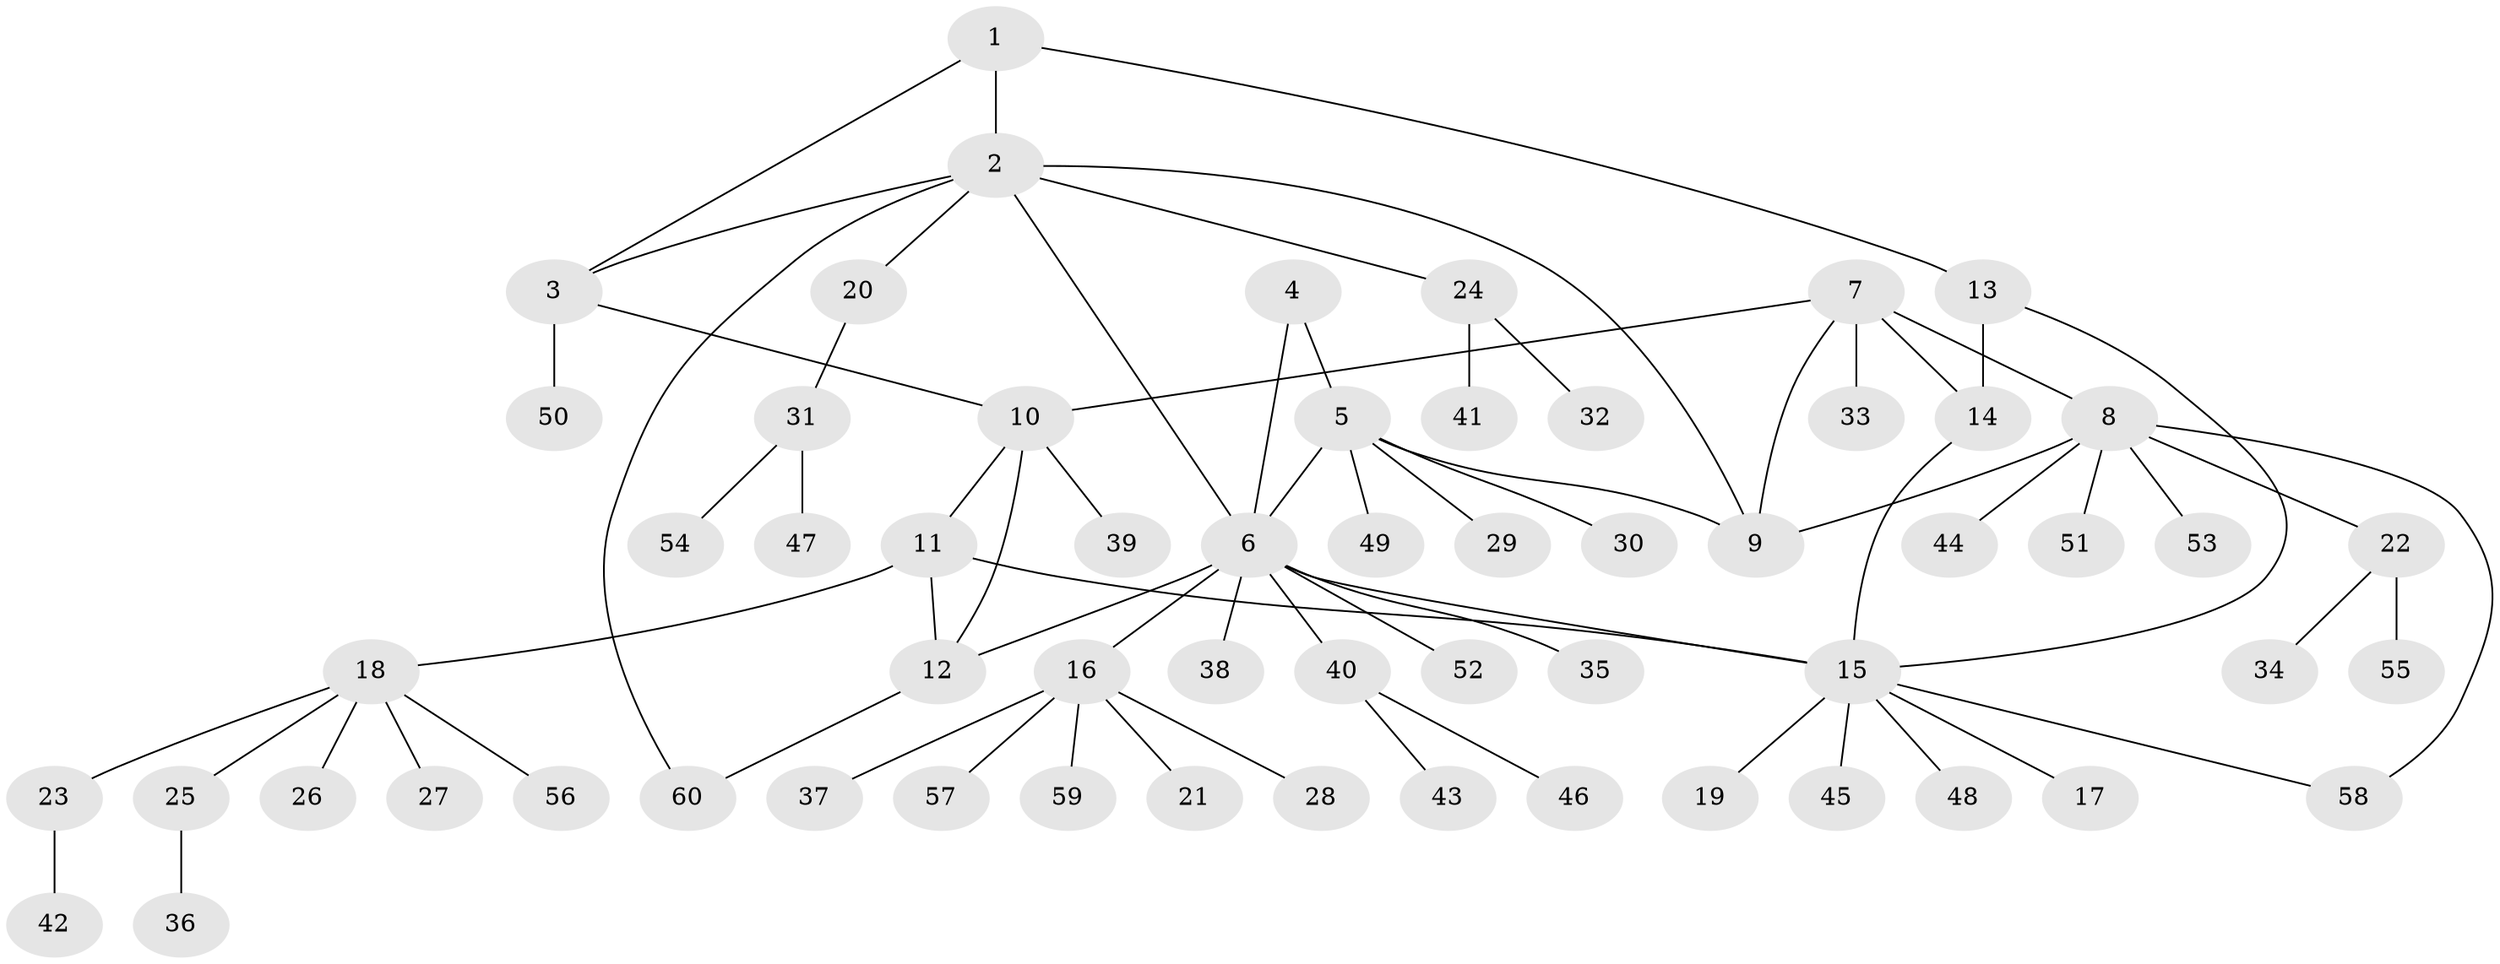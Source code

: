 // coarse degree distribution, {5: 0.05555555555555555, 6: 0.05555555555555555, 7: 0.1111111111111111, 2: 0.05555555555555555, 1: 0.7222222222222222}
// Generated by graph-tools (version 1.1) at 2025/19/03/04/25 18:19:33]
// undirected, 60 vertices, 72 edges
graph export_dot {
graph [start="1"]
  node [color=gray90,style=filled];
  1;
  2;
  3;
  4;
  5;
  6;
  7;
  8;
  9;
  10;
  11;
  12;
  13;
  14;
  15;
  16;
  17;
  18;
  19;
  20;
  21;
  22;
  23;
  24;
  25;
  26;
  27;
  28;
  29;
  30;
  31;
  32;
  33;
  34;
  35;
  36;
  37;
  38;
  39;
  40;
  41;
  42;
  43;
  44;
  45;
  46;
  47;
  48;
  49;
  50;
  51;
  52;
  53;
  54;
  55;
  56;
  57;
  58;
  59;
  60;
  1 -- 2;
  1 -- 3;
  1 -- 13;
  2 -- 3;
  2 -- 6;
  2 -- 9;
  2 -- 20;
  2 -- 24;
  2 -- 60;
  3 -- 10;
  3 -- 50;
  4 -- 5;
  4 -- 6;
  5 -- 6;
  5 -- 9;
  5 -- 29;
  5 -- 30;
  5 -- 49;
  6 -- 12;
  6 -- 15;
  6 -- 16;
  6 -- 35;
  6 -- 38;
  6 -- 40;
  6 -- 52;
  7 -- 8;
  7 -- 9;
  7 -- 10;
  7 -- 14;
  7 -- 33;
  8 -- 9;
  8 -- 22;
  8 -- 44;
  8 -- 51;
  8 -- 53;
  8 -- 58;
  10 -- 11;
  10 -- 12;
  10 -- 39;
  11 -- 12;
  11 -- 15;
  11 -- 18;
  12 -- 60;
  13 -- 14;
  13 -- 15;
  14 -- 15;
  15 -- 17;
  15 -- 19;
  15 -- 45;
  15 -- 48;
  15 -- 58;
  16 -- 21;
  16 -- 28;
  16 -- 37;
  16 -- 57;
  16 -- 59;
  18 -- 23;
  18 -- 25;
  18 -- 26;
  18 -- 27;
  18 -- 56;
  20 -- 31;
  22 -- 34;
  22 -- 55;
  23 -- 42;
  24 -- 32;
  24 -- 41;
  25 -- 36;
  31 -- 47;
  31 -- 54;
  40 -- 43;
  40 -- 46;
}
